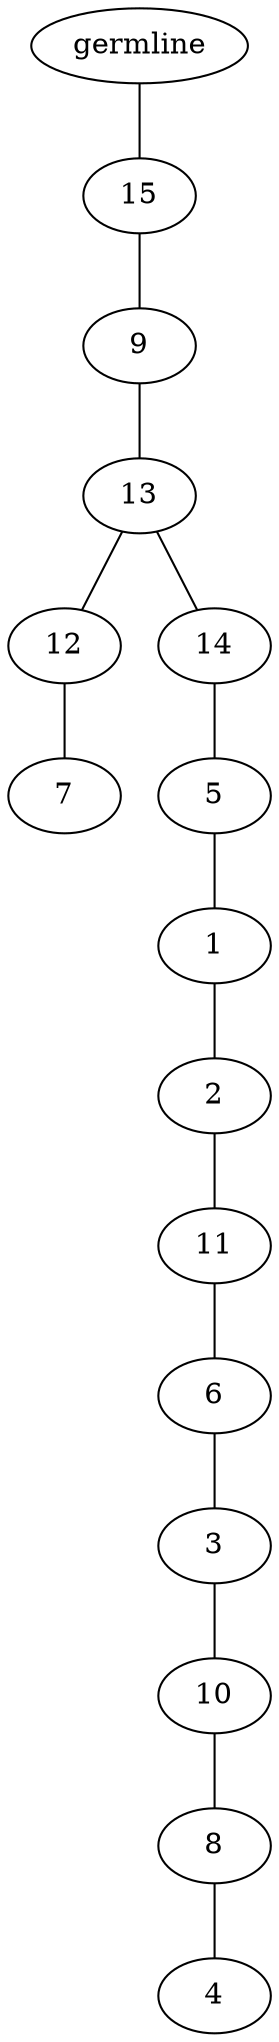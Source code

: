 graph tree {
    "139861874607392" [label="germline"];
    "139861874609408" [label="15"];
    "139861874400848" [label="9"];
    "139861874398112" [label="13"];
    "139861874400512" [label="12"];
    "139861874398400" [label="7"];
    "139861874400704" [label="14"];
    "139861874399984" [label="5"];
    "139861874400080" [label="1"];
    "139861874410592" [label="2"];
    "139861874409632" [label="11"];
    "139861874412080" [label="6"];
    "139861874400896" [label="3"];
    "139861874397824" [label="10"];
    "139861874400560" [label="8"];
    "139861874398352" [label="4"];
    "139861874607392" -- "139861874609408";
    "139861874609408" -- "139861874400848";
    "139861874400848" -- "139861874398112";
    "139861874398112" -- "139861874400512";
    "139861874398112" -- "139861874400704";
    "139861874400512" -- "139861874398400";
    "139861874400704" -- "139861874399984";
    "139861874399984" -- "139861874400080";
    "139861874400080" -- "139861874410592";
    "139861874410592" -- "139861874409632";
    "139861874409632" -- "139861874412080";
    "139861874412080" -- "139861874400896";
    "139861874400896" -- "139861874397824";
    "139861874397824" -- "139861874400560";
    "139861874400560" -- "139861874398352";
}
